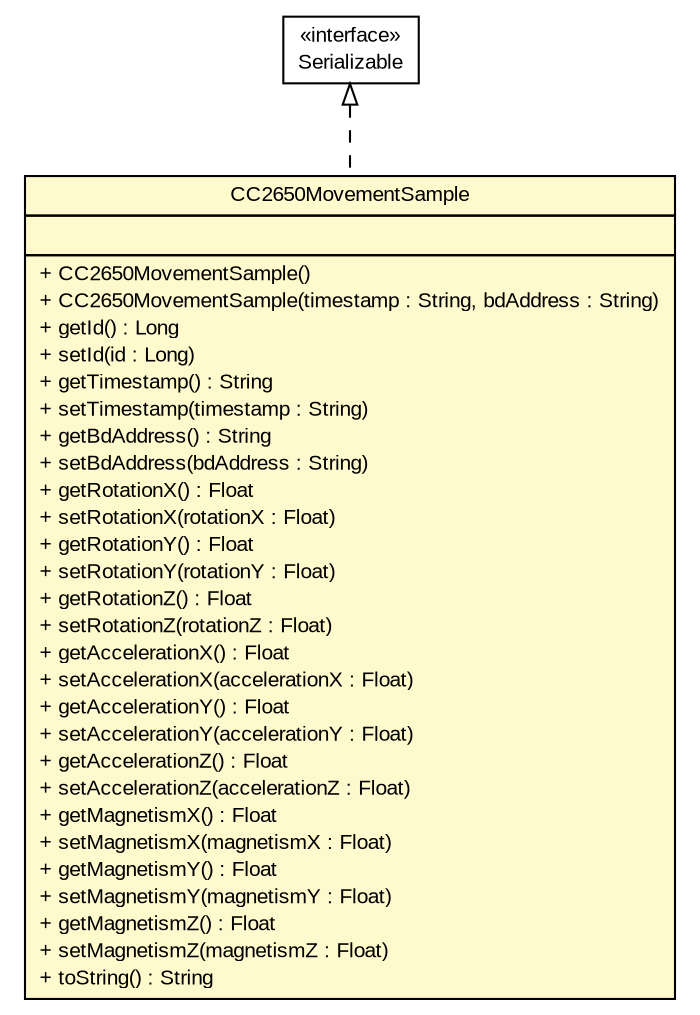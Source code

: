 #!/usr/local/bin/dot
#
# Class diagram 
# Generated by UMLGraph version R5_6 (http://www.umlgraph.org/)
#

digraph G {
	edge [fontname="arial",fontsize=10,labelfontname="arial",labelfontsize=10];
	node [fontname="arial",fontsize=10,shape=plaintext];
	nodesep=0.25;
	ranksep=0.5;
	// de.fhg.fit.biomos.sensorplatform.sample.CC2650MovementSample
	c61 [label=<<table title="de.fhg.fit.biomos.sensorplatform.sample.CC2650MovementSample" border="0" cellborder="1" cellspacing="0" cellpadding="2" port="p" bgcolor="lemonChiffon" href="./CC2650MovementSample.html">
		<tr><td><table border="0" cellspacing="0" cellpadding="1">
<tr><td align="center" balign="center"> CC2650MovementSample </td></tr>
		</table></td></tr>
		<tr><td><table border="0" cellspacing="0" cellpadding="1">
<tr><td align="left" balign="left">  </td></tr>
		</table></td></tr>
		<tr><td><table border="0" cellspacing="0" cellpadding="1">
<tr><td align="left" balign="left"> + CC2650MovementSample() </td></tr>
<tr><td align="left" balign="left"> + CC2650MovementSample(timestamp : String, bdAddress : String) </td></tr>
<tr><td align="left" balign="left"> + getId() : Long </td></tr>
<tr><td align="left" balign="left"> + setId(id : Long) </td></tr>
<tr><td align="left" balign="left"> + getTimestamp() : String </td></tr>
<tr><td align="left" balign="left"> + setTimestamp(timestamp : String) </td></tr>
<tr><td align="left" balign="left"> + getBdAddress() : String </td></tr>
<tr><td align="left" balign="left"> + setBdAddress(bdAddress : String) </td></tr>
<tr><td align="left" balign="left"> + getRotationX() : Float </td></tr>
<tr><td align="left" balign="left"> + setRotationX(rotationX : Float) </td></tr>
<tr><td align="left" balign="left"> + getRotationY() : Float </td></tr>
<tr><td align="left" balign="left"> + setRotationY(rotationY : Float) </td></tr>
<tr><td align="left" balign="left"> + getRotationZ() : Float </td></tr>
<tr><td align="left" balign="left"> + setRotationZ(rotationZ : Float) </td></tr>
<tr><td align="left" balign="left"> + getAccelerationX() : Float </td></tr>
<tr><td align="left" balign="left"> + setAccelerationX(accelerationX : Float) </td></tr>
<tr><td align="left" balign="left"> + getAccelerationY() : Float </td></tr>
<tr><td align="left" balign="left"> + setAccelerationY(accelerationY : Float) </td></tr>
<tr><td align="left" balign="left"> + getAccelerationZ() : Float </td></tr>
<tr><td align="left" balign="left"> + setAccelerationZ(accelerationZ : Float) </td></tr>
<tr><td align="left" balign="left"> + getMagnetismX() : Float </td></tr>
<tr><td align="left" balign="left"> + setMagnetismX(magnetismX : Float) </td></tr>
<tr><td align="left" balign="left"> + getMagnetismY() : Float </td></tr>
<tr><td align="left" balign="left"> + setMagnetismY(magnetismY : Float) </td></tr>
<tr><td align="left" balign="left"> + getMagnetismZ() : Float </td></tr>
<tr><td align="left" balign="left"> + setMagnetismZ(magnetismZ : Float) </td></tr>
<tr><td align="left" balign="left"> + toString() : String </td></tr>
		</table></td></tr>
		</table>>, URL="./CC2650MovementSample.html", fontname="arial", fontcolor="black", fontsize=10.0];
	//de.fhg.fit.biomos.sensorplatform.sample.CC2650MovementSample implements java.io.Serializable
	c65:p -> c61:p [dir=back,arrowtail=empty,style=dashed];
	// java.io.Serializable
	c65 [label=<<table title="java.io.Serializable" border="0" cellborder="1" cellspacing="0" cellpadding="2" port="p" href="http://java.sun.com/j2se/1.4.2/docs/api/java/io/Serializable.html">
		<tr><td><table border="0" cellspacing="0" cellpadding="1">
<tr><td align="center" balign="center"> &#171;interface&#187; </td></tr>
<tr><td align="center" balign="center"> Serializable </td></tr>
		</table></td></tr>
		</table>>, URL="http://java.sun.com/j2se/1.4.2/docs/api/java/io/Serializable.html", fontname="arial", fontcolor="black", fontsize=10.0];
}

